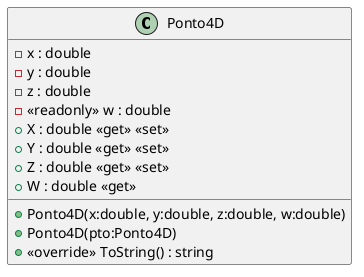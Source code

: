 @startuml
class Ponto4D {
    - x : double
    - y : double
    - z : double
    - <<readonly>> w : double
    + Ponto4D(x:double, y:double, z:double, w:double)
    + Ponto4D(pto:Ponto4D)
    + X : double <<get>> <<set>>
    + Y : double <<get>> <<set>>
    + Z : double <<get>> <<set>>
    + W : double <<get>>
    + <<override>> ToString() : string
}
@enduml
